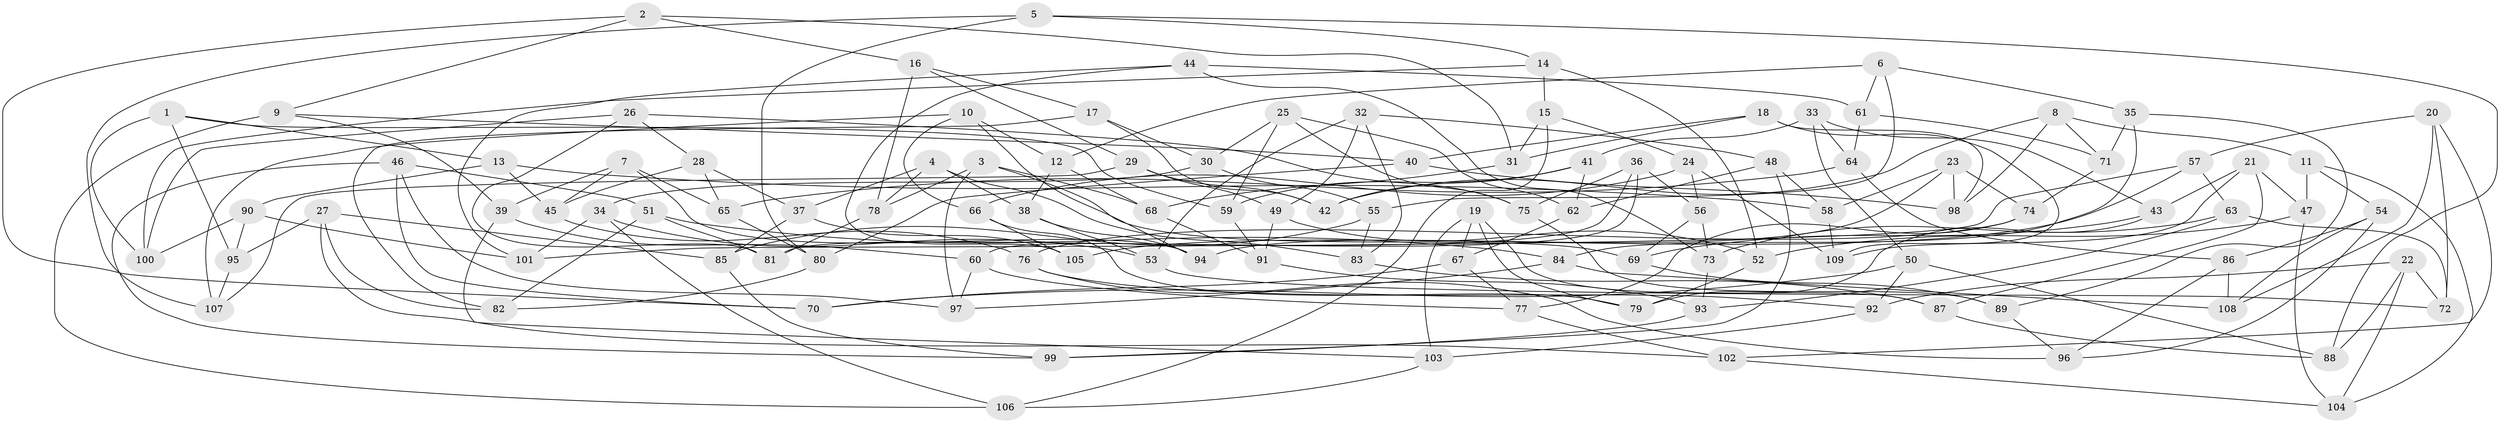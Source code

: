 // coarse degree distribution, {4: 0.4057971014492754, 6: 0.5362318840579711, 5: 0.043478260869565216, 3: 0.014492753623188406}
// Generated by graph-tools (version 1.1) at 2025/24/03/03/25 07:24:28]
// undirected, 109 vertices, 218 edges
graph export_dot {
graph [start="1"]
  node [color=gray90,style=filled];
  1;
  2;
  3;
  4;
  5;
  6;
  7;
  8;
  9;
  10;
  11;
  12;
  13;
  14;
  15;
  16;
  17;
  18;
  19;
  20;
  21;
  22;
  23;
  24;
  25;
  26;
  27;
  28;
  29;
  30;
  31;
  32;
  33;
  34;
  35;
  36;
  37;
  38;
  39;
  40;
  41;
  42;
  43;
  44;
  45;
  46;
  47;
  48;
  49;
  50;
  51;
  52;
  53;
  54;
  55;
  56;
  57;
  58;
  59;
  60;
  61;
  62;
  63;
  64;
  65;
  66;
  67;
  68;
  69;
  70;
  71;
  72;
  73;
  74;
  75;
  76;
  77;
  78;
  79;
  80;
  81;
  82;
  83;
  84;
  85;
  86;
  87;
  88;
  89;
  90;
  91;
  92;
  93;
  94;
  95;
  96;
  97;
  98;
  99;
  100;
  101;
  102;
  103;
  104;
  105;
  106;
  107;
  108;
  109;
  1 -- 100;
  1 -- 95;
  1 -- 59;
  1 -- 13;
  2 -- 16;
  2 -- 31;
  2 -- 9;
  2 -- 70;
  3 -- 97;
  3 -- 68;
  3 -- 78;
  3 -- 69;
  4 -- 83;
  4 -- 37;
  4 -- 38;
  4 -- 78;
  5 -- 14;
  5 -- 80;
  5 -- 107;
  5 -- 88;
  6 -- 61;
  6 -- 12;
  6 -- 55;
  6 -- 35;
  7 -- 39;
  7 -- 45;
  7 -- 94;
  7 -- 65;
  8 -- 11;
  8 -- 71;
  8 -- 42;
  8 -- 98;
  9 -- 40;
  9 -- 39;
  9 -- 106;
  10 -- 12;
  10 -- 66;
  10 -- 94;
  10 -- 107;
  11 -- 104;
  11 -- 47;
  11 -- 54;
  12 -- 68;
  12 -- 38;
  13 -- 45;
  13 -- 90;
  13 -- 58;
  14 -- 100;
  14 -- 15;
  14 -- 52;
  15 -- 31;
  15 -- 24;
  15 -- 106;
  16 -- 17;
  16 -- 29;
  16 -- 78;
  17 -- 42;
  17 -- 82;
  17 -- 30;
  18 -- 98;
  18 -- 31;
  18 -- 40;
  18 -- 109;
  19 -- 87;
  19 -- 79;
  19 -- 103;
  19 -- 67;
  20 -- 72;
  20 -- 108;
  20 -- 57;
  20 -- 102;
  21 -- 43;
  21 -- 47;
  21 -- 87;
  21 -- 109;
  22 -- 72;
  22 -- 104;
  22 -- 88;
  22 -- 92;
  23 -- 98;
  23 -- 74;
  23 -- 58;
  23 -- 94;
  24 -- 66;
  24 -- 109;
  24 -- 56;
  25 -- 62;
  25 -- 75;
  25 -- 59;
  25 -- 30;
  26 -- 81;
  26 -- 100;
  26 -- 28;
  26 -- 75;
  27 -- 85;
  27 -- 102;
  27 -- 95;
  27 -- 82;
  28 -- 45;
  28 -- 37;
  28 -- 65;
  29 -- 42;
  29 -- 49;
  29 -- 107;
  30 -- 55;
  30 -- 34;
  31 -- 68;
  32 -- 53;
  32 -- 48;
  32 -- 83;
  32 -- 49;
  33 -- 43;
  33 -- 41;
  33 -- 64;
  33 -- 50;
  34 -- 101;
  34 -- 106;
  34 -- 53;
  35 -- 84;
  35 -- 89;
  35 -- 71;
  36 -- 81;
  36 -- 60;
  36 -- 56;
  36 -- 75;
  37 -- 85;
  37 -- 105;
  38 -- 53;
  38 -- 94;
  39 -- 103;
  39 -- 60;
  40 -- 80;
  40 -- 98;
  41 -- 42;
  41 -- 59;
  41 -- 62;
  43 -- 79;
  43 -- 69;
  44 -- 105;
  44 -- 101;
  44 -- 61;
  44 -- 73;
  45 -- 76;
  46 -- 97;
  46 -- 51;
  46 -- 99;
  46 -- 70;
  47 -- 104;
  47 -- 52;
  48 -- 99;
  48 -- 58;
  48 -- 62;
  49 -- 91;
  49 -- 52;
  50 -- 70;
  50 -- 92;
  50 -- 88;
  51 -- 82;
  51 -- 84;
  51 -- 81;
  52 -- 79;
  53 -- 72;
  54 -- 108;
  54 -- 86;
  54 -- 96;
  55 -- 85;
  55 -- 83;
  56 -- 69;
  56 -- 73;
  57 -- 101;
  57 -- 63;
  57 -- 105;
  58 -- 109;
  59 -- 91;
  60 -- 77;
  60 -- 97;
  61 -- 64;
  61 -- 71;
  62 -- 67;
  63 -- 73;
  63 -- 93;
  63 -- 72;
  64 -- 86;
  64 -- 65;
  65 -- 80;
  66 -- 105;
  66 -- 79;
  67 -- 77;
  67 -- 70;
  68 -- 91;
  69 -- 89;
  71 -- 74;
  73 -- 93;
  74 -- 77;
  74 -- 76;
  75 -- 89;
  76 -- 92;
  76 -- 96;
  77 -- 102;
  78 -- 81;
  80 -- 82;
  83 -- 87;
  84 -- 108;
  84 -- 97;
  85 -- 99;
  86 -- 96;
  86 -- 108;
  87 -- 88;
  89 -- 96;
  90 -- 95;
  90 -- 100;
  90 -- 101;
  91 -- 93;
  92 -- 103;
  93 -- 99;
  95 -- 107;
  102 -- 104;
  103 -- 106;
}
